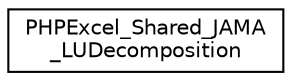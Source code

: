 digraph "Иерархия классов. Графический вид."
{
  edge [fontname="Helvetica",fontsize="10",labelfontname="Helvetica",labelfontsize="10"];
  node [fontname="Helvetica",fontsize="10",shape=record];
  rankdir="LR";
  Node0 [label="PHPExcel_Shared_JAMA\l_LUDecomposition",height=0.2,width=0.4,color="black", fillcolor="white", style="filled",URL="$class_p_h_p_excel___shared___j_a_m_a___l_u_decomposition.html"];
}
